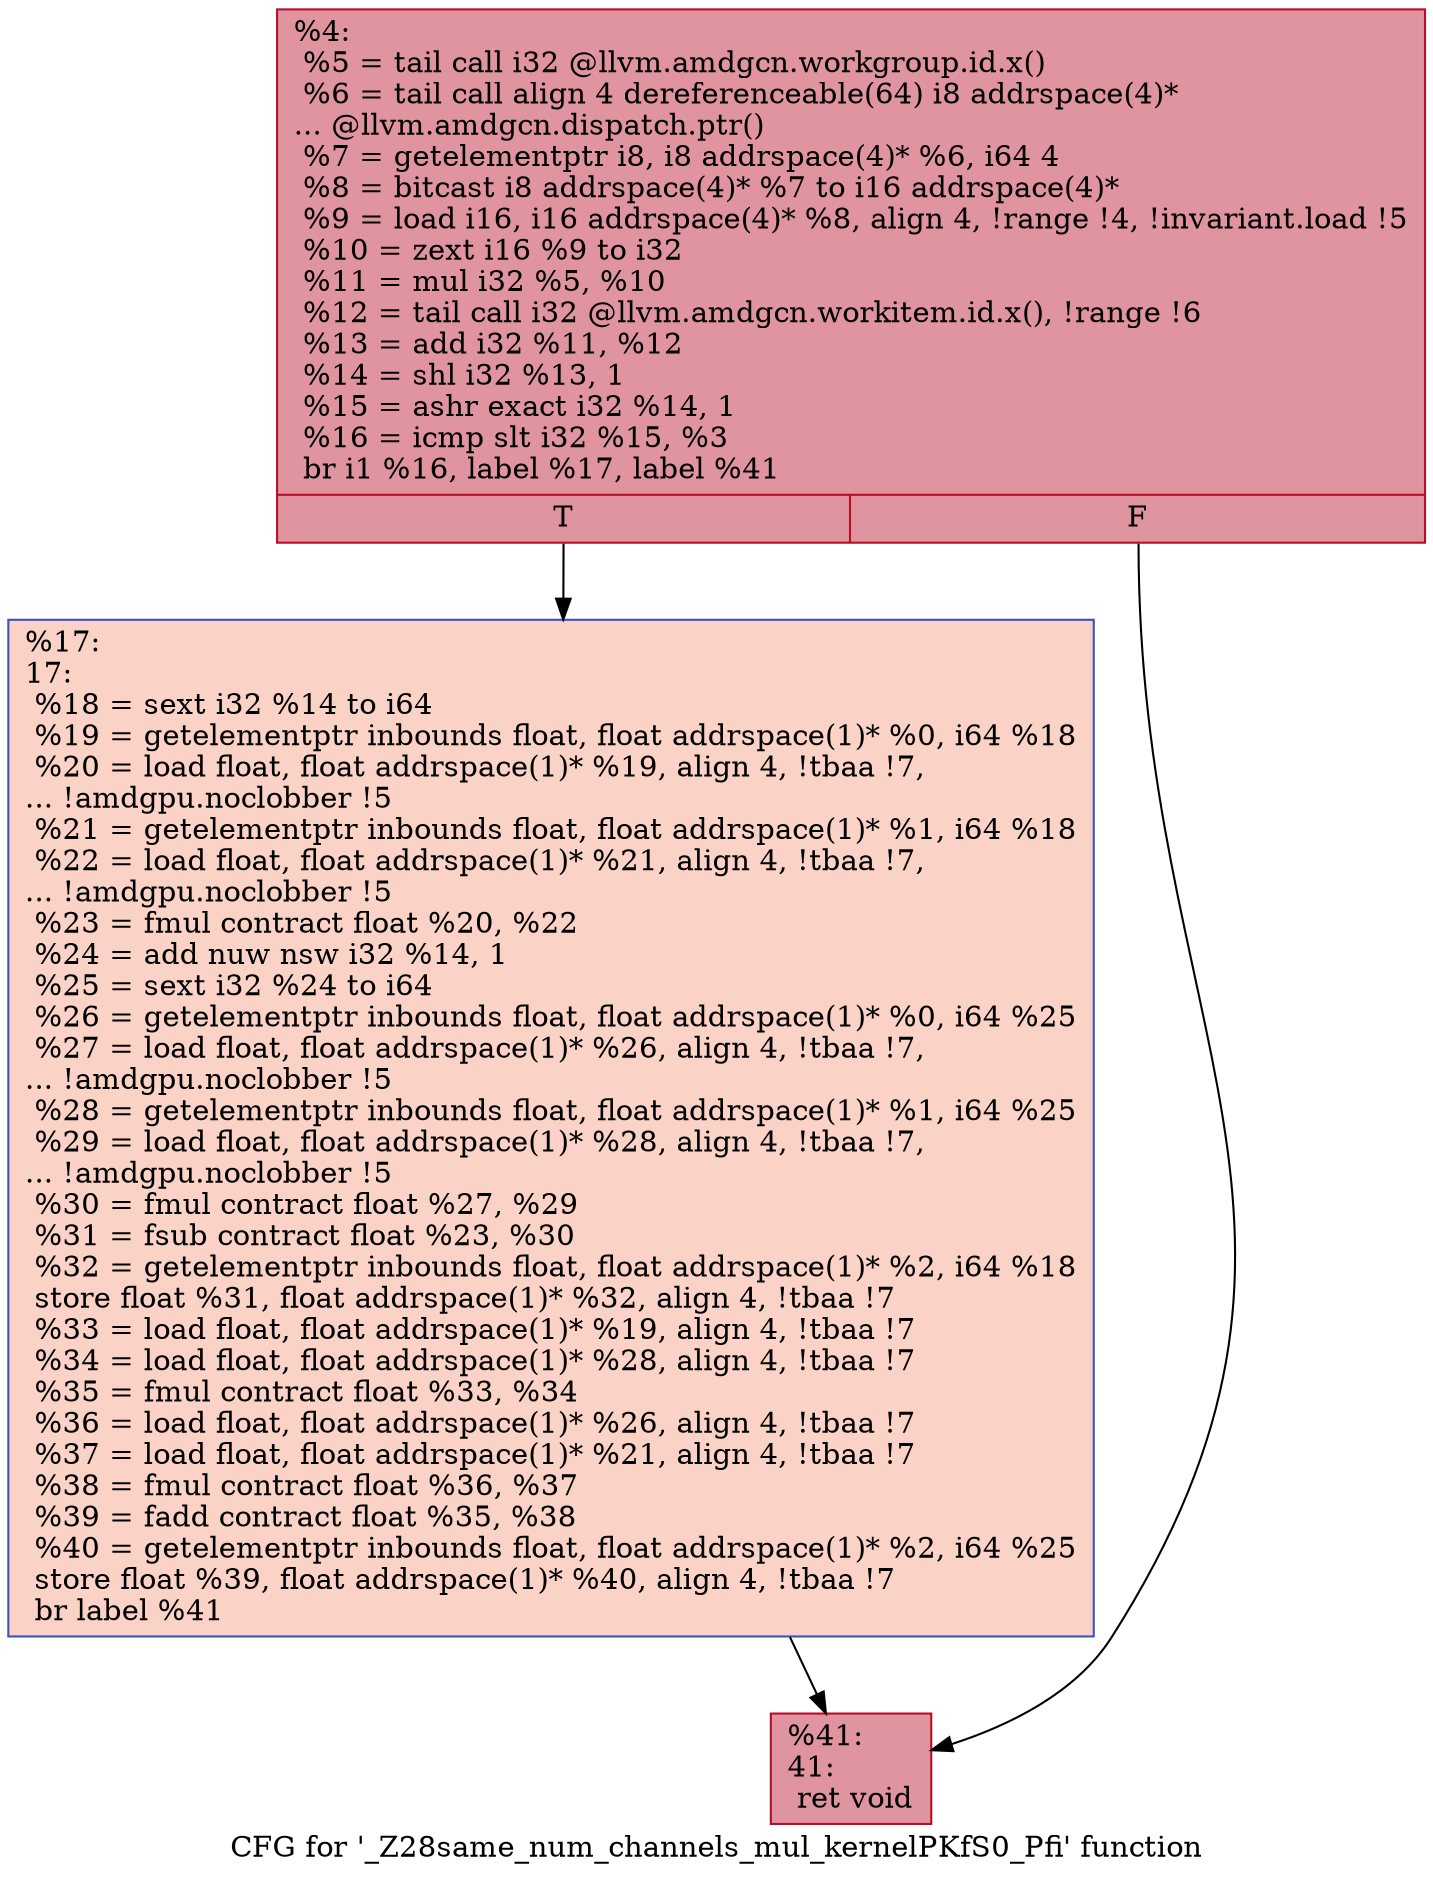 digraph "CFG for '_Z28same_num_channels_mul_kernelPKfS0_Pfi' function" {
	label="CFG for '_Z28same_num_channels_mul_kernelPKfS0_Pfi' function";

	Node0x4581510 [shape=record,color="#b70d28ff", style=filled, fillcolor="#b70d2870",label="{%4:\l  %5 = tail call i32 @llvm.amdgcn.workgroup.id.x()\l  %6 = tail call align 4 dereferenceable(64) i8 addrspace(4)*\l... @llvm.amdgcn.dispatch.ptr()\l  %7 = getelementptr i8, i8 addrspace(4)* %6, i64 4\l  %8 = bitcast i8 addrspace(4)* %7 to i16 addrspace(4)*\l  %9 = load i16, i16 addrspace(4)* %8, align 4, !range !4, !invariant.load !5\l  %10 = zext i16 %9 to i32\l  %11 = mul i32 %5, %10\l  %12 = tail call i32 @llvm.amdgcn.workitem.id.x(), !range !6\l  %13 = add i32 %11, %12\l  %14 = shl i32 %13, 1\l  %15 = ashr exact i32 %14, 1\l  %16 = icmp slt i32 %15, %3\l  br i1 %16, label %17, label %41\l|{<s0>T|<s1>F}}"];
	Node0x4581510:s0 -> Node0x4582100;
	Node0x4581510:s1 -> Node0x4583690;
	Node0x4582100 [shape=record,color="#3d50c3ff", style=filled, fillcolor="#f59c7d70",label="{%17:\l17:                                               \l  %18 = sext i32 %14 to i64\l  %19 = getelementptr inbounds float, float addrspace(1)* %0, i64 %18\l  %20 = load float, float addrspace(1)* %19, align 4, !tbaa !7,\l... !amdgpu.noclobber !5\l  %21 = getelementptr inbounds float, float addrspace(1)* %1, i64 %18\l  %22 = load float, float addrspace(1)* %21, align 4, !tbaa !7,\l... !amdgpu.noclobber !5\l  %23 = fmul contract float %20, %22\l  %24 = add nuw nsw i32 %14, 1\l  %25 = sext i32 %24 to i64\l  %26 = getelementptr inbounds float, float addrspace(1)* %0, i64 %25\l  %27 = load float, float addrspace(1)* %26, align 4, !tbaa !7,\l... !amdgpu.noclobber !5\l  %28 = getelementptr inbounds float, float addrspace(1)* %1, i64 %25\l  %29 = load float, float addrspace(1)* %28, align 4, !tbaa !7,\l... !amdgpu.noclobber !5\l  %30 = fmul contract float %27, %29\l  %31 = fsub contract float %23, %30\l  %32 = getelementptr inbounds float, float addrspace(1)* %2, i64 %18\l  store float %31, float addrspace(1)* %32, align 4, !tbaa !7\l  %33 = load float, float addrspace(1)* %19, align 4, !tbaa !7\l  %34 = load float, float addrspace(1)* %28, align 4, !tbaa !7\l  %35 = fmul contract float %33, %34\l  %36 = load float, float addrspace(1)* %26, align 4, !tbaa !7\l  %37 = load float, float addrspace(1)* %21, align 4, !tbaa !7\l  %38 = fmul contract float %36, %37\l  %39 = fadd contract float %35, %38\l  %40 = getelementptr inbounds float, float addrspace(1)* %2, i64 %25\l  store float %39, float addrspace(1)* %40, align 4, !tbaa !7\l  br label %41\l}"];
	Node0x4582100 -> Node0x4583690;
	Node0x4583690 [shape=record,color="#b70d28ff", style=filled, fillcolor="#b70d2870",label="{%41:\l41:                                               \l  ret void\l}"];
}
